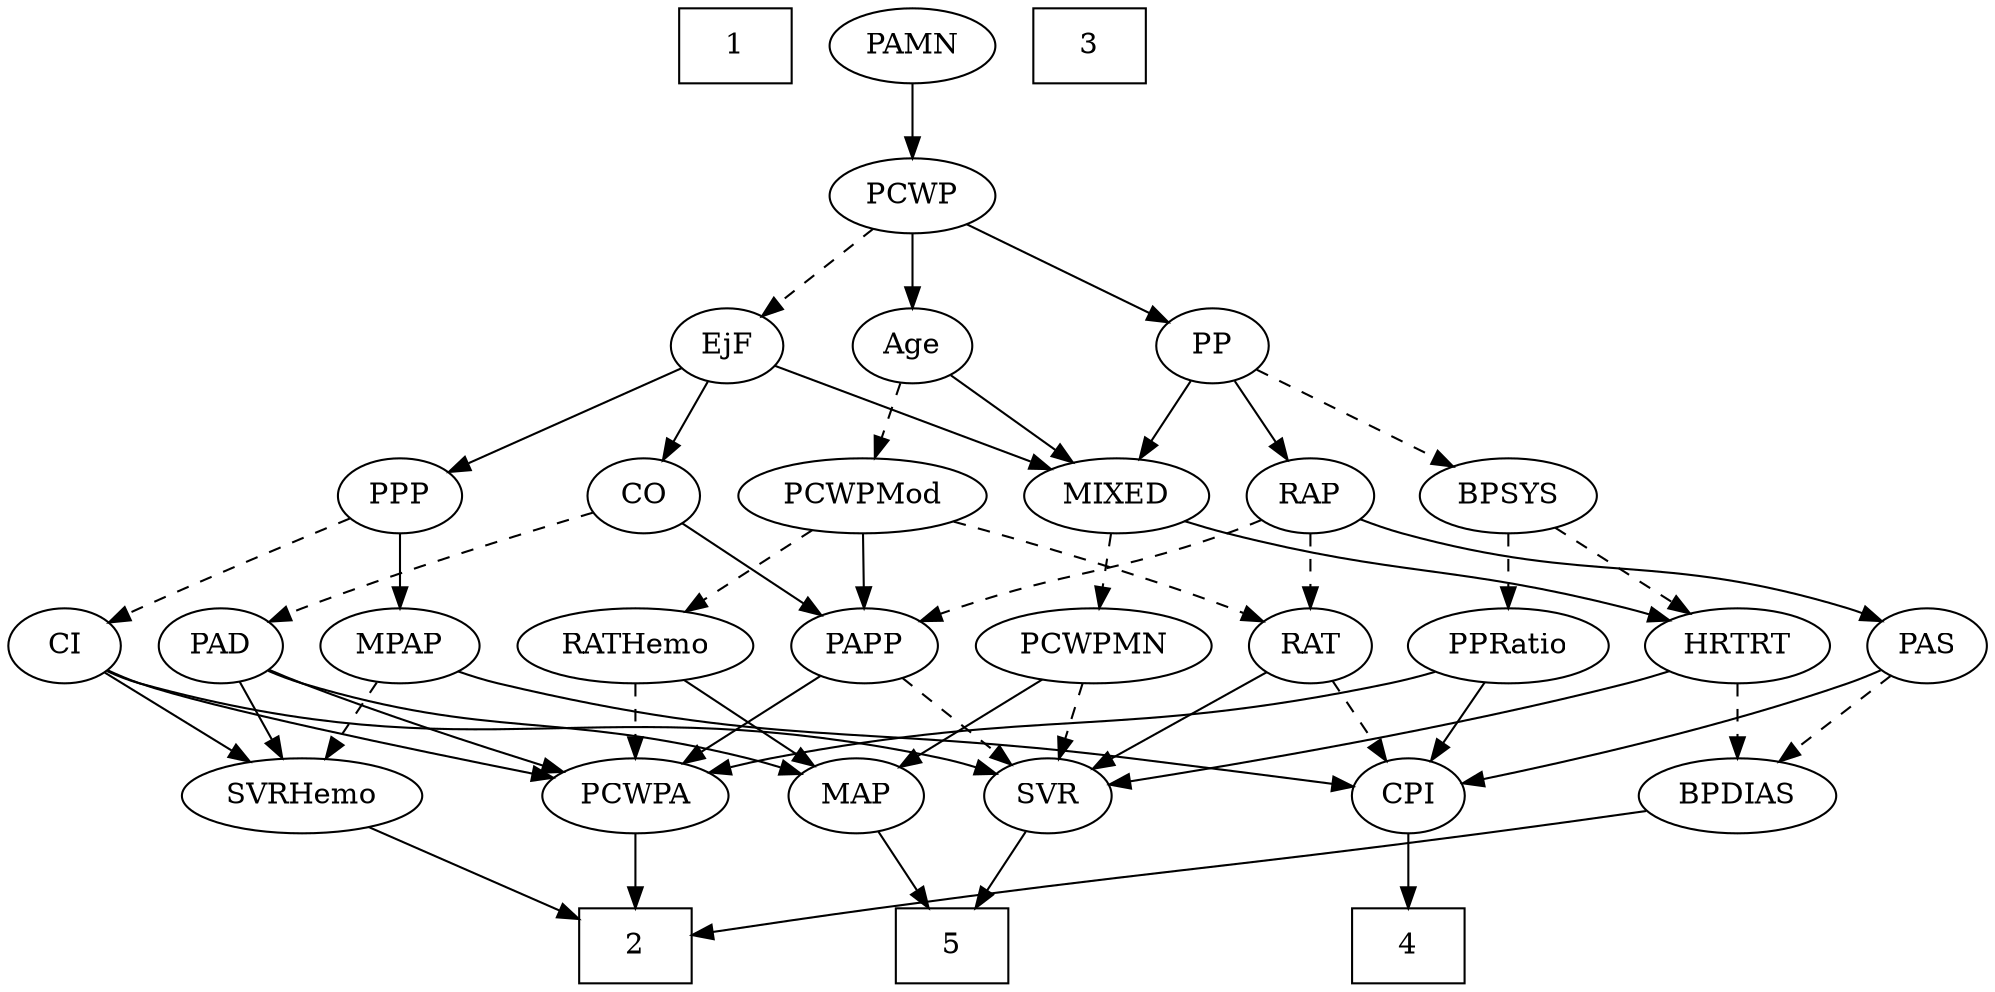 strict digraph {
	graph [bb="0,0,873,468"];
	node [label="\N"];
	1	[height=0.5,
		pos="321,450",
		shape=box,
		width=0.75];
	2	[height=0.5,
		pos="285,18",
		shape=box,
		width=0.75];
	3	[height=0.5,
		pos="483,450",
		shape=box,
		width=0.75];
	4	[height=0.5,
		pos="621,18",
		shape=box,
		width=0.75];
	5	[height=0.5,
		pos="426,18",
		shape=box,
		width=0.75];
	Age	[height=0.5,
		pos="402,306",
		width=0.75];
	MIXED	[height=0.5,
		pos="493,234",
		width=1.1193];
	Age -> MIXED	[pos="e,473.43,250.05 419.12,291.83 432.15,281.81 450.35,267.81 465.43,256.21",
		style=solid];
	PCWPMod	[height=0.5,
		pos="383,234",
		width=1.4443];
	Age -> PCWPMod	[pos="e,387.69,252.28 397.4,288.05 395.29,280.26 392.72,270.82 390.35,262.08",
		style=dashed];
	EjF	[height=0.5,
		pos="318,306",
		width=0.75];
	EjF -> MIXED	[pos="e,463.87,246.65 340.52,295.99 369.29,284.48 419.54,264.38 454.46,250.42",
		style=solid];
	CO	[height=0.5,
		pos="286,234",
		width=0.75];
	EjF -> CO	[pos="e,293.53,251.47 310.42,288.41 306.63,280.13 301.97,269.92 297.73,260.66",
		style=solid];
	PPP	[height=0.5,
		pos="183,234",
		width=0.75];
	EjF -> PPP	[pos="e,203.6,245.68 297.2,294.22 274.54,282.47 238.11,263.57 212.5,250.3",
		style=solid];
	RAP	[height=0.5,
		pos="579,234",
		width=0.77632];
	PAS	[height=0.5,
		pos="846,162",
		width=0.75];
	RAP -> PAS	[pos="e,825.43,173.82 600.36,222.39 605.7,220.03 611.48,217.72 617,216 700.29,190 726.98,206.85 810,180 811.92,179.38 813.88,178.68 815.83,\
177.92",
		style=solid];
	RAT	[height=0.5,
		pos="579,162",
		width=0.75827];
	RAP -> RAT	[pos="e,579,180.1 579,215.7 579,207.98 579,198.71 579,190.11",
		style=dashed];
	PAPP	[height=0.5,
		pos="384,162",
		width=0.88464];
	RAP -> PAPP	[pos="e,408.57,173.63 557.29,222.45 552.32,220.19 547.02,217.92 542,216 491.17,196.6 476.19,198.44 425,180 422.74,179.18 420.42,178.32 \
418.08,177.42",
		style=dashed];
	PCWPMN	[height=0.5,
		pos="484,162",
		width=1.3902];
	MIXED -> PCWPMN	[pos="e,486.2,180.1 490.78,215.7 489.78,207.98 488.59,198.71 487.49,190.11",
		style=dashed];
	HRTRT	[height=0.5,
		pos="761,162",
		width=1.1013];
	MIXED -> HRTRT	[pos="e,731.5,174.14 523.13,221.88 529.33,219.78 535.84,217.71 542,216 616.84,195.23 638.23,201.01 713,180 715.93,179.18 718.93,178.27 \
721.95,177.31",
		style=solid];
	MPAP	[height=0.5,
		pos="183,162",
		width=0.97491];
	CPI	[height=0.5,
		pos="621,90",
		width=0.75];
	MPAP -> CPI	[pos="e,594.76,94.974 209.19,149.7 214.97,147.54 221.13,145.49 227,144 347.75,113.33 381.58,125.03 505,108 531.75,104.31 561.93,99.876 \
584.8,96.464",
		style=solid];
	SVRHemo	[height=0.5,
		pos="138,90",
		width=1.3902];
	MPAP -> SVRHemo	[pos="e,148.69,107.63 172.56,144.76 167.13,136.32 160.37,125.8 154.27,116.31",
		style=dashed];
	BPSYS	[height=0.5,
		pos="664,234",
		width=1.0471];
	PPRatio	[height=0.5,
		pos="664,162",
		width=1.1013];
	BPSYS -> PPRatio	[pos="e,664,180.1 664,215.7 664,207.98 664,198.71 664,190.11",
		style=dashed];
	BPSYS -> HRTRT	[pos="e,740.59,177.73 684.1,218.5 698.05,208.43 716.85,194.86 732.36,183.67",
		style=dashed];
	PAD	[height=0.5,
		pos="101,162",
		width=0.79437];
	PCWPA	[height=0.5,
		pos="285,90",
		width=1.1555];
	PAD -> PCWPA	[pos="e,253.42,101.72 123.39,150.66 128.49,148.4 133.91,146.06 139,144 174.04,129.83 214.47,115.29 243.89,105.03",
		style=solid];
	PAD -> SVRHemo	[pos="e,128.95,108.12 109.58,144.76 113.94,136.53 119.33,126.32 124.25,117.02",
		style=solid];
	MAP	[height=0.5,
		pos="384,90",
		width=0.84854];
	PAD -> MAP	[pos="e,358.83,100.77 122.76,150.19 127.98,147.9 133.62,145.67 139,144 224.01,117.64 250,130.93 336,108 340.35,106.84 344.86,105.47 349.3,\
104.02",
		style=solid];
	CO -> PAD	[pos="e,123.39,173.35 262.37,225.09 233.16,215.17 182.02,197.35 139,180 136.93,179.17 134.81,178.28 132.67,177.38",
		style=dashed];
	CO -> PAPP	[pos="e,364.8,176.71 303.97,220.16 318.66,209.67 339.65,194.68 356.45,182.68",
		style=solid];
	PAS -> CPI	[pos="e,646.19,96.639 824.93,150.33 820.09,148.08 814.92,145.84 810,144 757.62,124.44 694.74,108.19 656.35,99.029",
		style=solid];
	BPDIAS	[height=0.5,
		pos="761,90",
		width=1.1735];
	PAS -> BPDIAS	[pos="e,779.71,106.41 829.61,147.5 817.67,137.67 801.25,124.15 787.46,112.79",
		style=dashed];
	PAMN	[height=0.5,
		pos="402,450",
		width=1.011];
	PCWP	[height=0.5,
		pos="402,378",
		width=0.97491];
	PAMN -> PCWP	[pos="e,402,396.1 402,431.7 402,423.98 402,414.71 402,406.11",
		style=solid];
	RATHemo	[height=0.5,
		pos="285,162",
		width=1.3721];
	RATHemo -> PCWPA	[pos="e,285,108.1 285,143.7 285,135.98 285,126.71 285,118.11",
		style=dashed];
	RATHemo -> MAP	[pos="e,365.09,104.37 306.97,145.46 321.68,135.07 341.14,121.3 356.82,110.22",
		style=solid];
	CPI -> 4	[pos="e,621,36.104 621,71.697 621,63.983 621,54.712 621,46.112",
		style=solid];
	RAT -> CPI	[pos="e,611.22,107.31 588.53,145.12 593.67,136.56 600.12,125.8 605.92,116.13",
		style=dashed];
	SVR	[height=0.5,
		pos="468,90",
		width=0.77632];
	RAT -> SVR	[pos="e,487.2,103.11 559.92,148.97 542.29,137.85 515.88,121.19 495.88,108.58",
		style=solid];
	SVR -> 5	[pos="e,436.27,36.124 458.26,72.765 453.26,64.44 447.06,54.104 441.44,44.725",
		style=solid];
	PCWPMod -> RATHemo	[pos="e,306.35,178.25 361.25,217.46 347.58,207.7 329.76,194.97 314.79,184.28",
		style=dashed];
	PCWPMod -> RAT	[pos="e,557.87,173.5 421.29,221.75 454,211.8 502.11,196.36 543,180 544.83,179.27 546.7,178.49 548.57,177.68",
		style=dashed];
	PCWPMod -> PAPP	[pos="e,383.76,180.1 383.25,215.7 383.36,207.98 383.49,198.71 383.61,190.11",
		style=solid];
	PCWPA -> 2	[pos="e,285,36.104 285,71.697 285,63.983 285,54.712 285,46.112",
		style=solid];
	PCWPMN -> SVR	[pos="e,471.91,108.1 480.04,143.7 478.28,135.98 476.16,126.71 474.2,118.11",
		style=dashed];
	PCWPMN -> MAP	[pos="e,403.1,104.37 461.81,145.46 446.95,135.07 427.29,121.3 411.45,110.22",
		style=solid];
	SVRHemo -> 2	[pos="e,257.51,32.091 167.04,75.17 190.34,64.076 223.18,48.437 248.3,36.477",
		style=solid];
	BPDIAS -> 2	[pos="e,312.16,23.601 722.52,82.446 702.92,79.176 678.71,75.238 657,72 538.57,54.34 508.44,53.57 390,36 367.44,32.654 342.22,28.581 322.15,\
25.261",
		style=solid];
	MAP -> 5	[pos="e,415.73,36.124 393.74,72.765 398.74,64.44 404.94,54.104 410.56,44.725",
		style=solid];
	PP	[height=0.5,
		pos="536,306",
		width=0.75];
	PP -> RAP	[pos="e,568.98,251.31 545.76,289.12 551.07,280.47 557.76,269.58 563.75,259.83",
		style=solid];
	PP -> MIXED	[pos="e,503.32,251.8 526.24,289.12 521.06,280.68 514.56,270.1 508.69,260.55",
		style=solid];
	PP -> BPSYS	[pos="e,639.89,248.19 556.28,293.91 576.32,282.95 607.31,266 630.92,253.09",
		style=dashed];
	PPP -> MPAP	[pos="e,183,180.1 183,215.7 183,207.98 183,198.71 183,190.11",
		style=solid];
	CI	[height=0.5,
		pos="27,162",
		width=0.75];
	PPP -> CI	[pos="e,48.279,173.16 160.81,223.4 136.67,212.91 96.973,195.52 63,180 61.208,179.18 59.369,178.33 57.516,177.48",
		style=dashed];
	PPRatio -> CPI	[pos="e,630.82,106.99 653.81,144.41 648.54,135.83 642,125.19 636.15,115.67",
		style=solid];
	PPRatio -> PCWPA	[pos="e,317.55,101.31 634.75,149.77 628.31,147.61 621.48,145.54 615,144 496.78,115.94 462.93,132.89 344,108 338.59,106.87 332.95,105.5 \
327.39,104.03",
		style=solid];
	PCWP -> Age	[pos="e,402,324.1 402,359.7 402,351.98 402,342.71 402,334.11",
		style=solid];
	PCWP -> EjF	[pos="e,334.36,320.64 384.19,362.15 371.98,351.98 355.65,338.37 342.26,327.21",
		style=dashed];
	PCWP -> PP	[pos="e,515.23,317.85 425.65,364.65 448.07,352.93 481.84,335.29 506.11,322.61",
		style=solid];
	CI -> SVR	[pos="e,445.53,101.02 47.475,149.86 52.433,147.58 57.805,145.44 63,144 218.39,100.95 267.16,145.39 424,108 427.92,107.07 431.96,105.86 \
435.93,104.53",
		style=solid];
	CI -> PCWPA	[pos="e,248.6,98.73 47.633,150.36 52.584,148.06 57.913,145.79 63,144 95.028,132.75 183.63,112.82 238.73,100.87",
		style=solid];
	CI -> SVRHemo	[pos="e,114.15,106.04 46.082,148.97 62.422,138.66 86.305,123.6 105.63,111.41",
		style=solid];
	PAPP -> SVR	[pos="e,451.47,104.77 401.4,146.5 413.58,136.35 430.02,122.65 443.52,111.4",
		style=dashed];
	PAPP -> PCWPA	[pos="e,305.74,105.66 364.91,147.5 350.46,137.29 330.37,123.08 313.94,111.46",
		style=solid];
	HRTRT -> SVR	[pos="e,494.74,95.63 731.49,149.88 725.42,147.79 719.04,145.71 713,144 640.07,123.29 552.94,106.22 504.71,97.43",
		style=solid];
	HRTRT -> BPDIAS	[pos="e,761,108.1 761,143.7 761,135.98 761,126.71 761,118.11",
		style=dashed];
}
